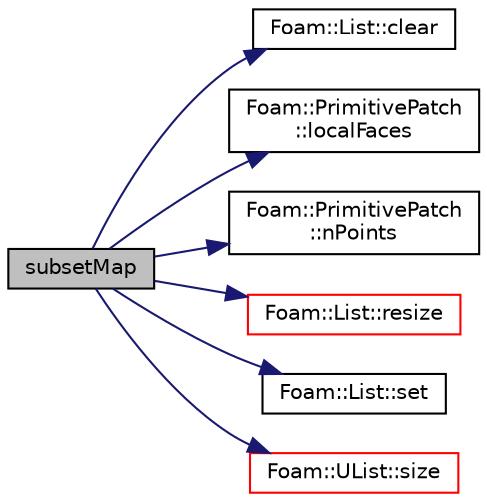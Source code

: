 digraph "subsetMap"
{
  bgcolor="transparent";
  edge [fontname="Helvetica",fontsize="10",labelfontname="Helvetica",labelfontsize="10"];
  node [fontname="Helvetica",fontsize="10",shape=record];
  rankdir="LR";
  Node1 [label="subsetMap",height=0.2,width=0.4,color="black", fillcolor="grey75", style="filled" fontcolor="black"];
  Node1 -> Node2 [color="midnightblue",fontsize="10",style="solid",fontname="Helvetica"];
  Node2 [label="Foam::List::clear",height=0.2,width=0.4,color="black",URL="$classFoam_1_1List.html#ac8bb3912a3ce86b15842e79d0b421204",tooltip="Clear the list, i.e. set size to zero. "];
  Node1 -> Node3 [color="midnightblue",fontsize="10",style="solid",fontname="Helvetica"];
  Node3 [label="Foam::PrimitivePatch\l::localFaces",height=0.2,width=0.4,color="black",URL="$classFoam_1_1PrimitivePatch.html#af5aca3ce69275c80366bc8d5c0584da2",tooltip="Return patch faces addressing into local point list. "];
  Node1 -> Node4 [color="midnightblue",fontsize="10",style="solid",fontname="Helvetica"];
  Node4 [label="Foam::PrimitivePatch\l::nPoints",height=0.2,width=0.4,color="black",URL="$classFoam_1_1PrimitivePatch.html#a9927abeba2c8506177084d644b6e573a",tooltip="Return number of points supporting patch faces. "];
  Node1 -> Node5 [color="midnightblue",fontsize="10",style="solid",fontname="Helvetica"];
  Node5 [label="Foam::List::resize",height=0.2,width=0.4,color="red",URL="$classFoam_1_1List.html#ae697ea15032f01f89988bb8ada677832",tooltip="Adjust allocated size of list. "];
  Node1 -> Node6 [color="midnightblue",fontsize="10",style="solid",fontname="Helvetica"];
  Node6 [label="Foam::List::set",height=0.2,width=0.4,color="black",URL="$classFoam_1_1List.html#a9c583af46074f580ff692170d48899ac",tooltip="A bitSet::set() method for a list of bool. "];
  Node1 -> Node7 [color="midnightblue",fontsize="10",style="solid",fontname="Helvetica"];
  Node7 [label="Foam::UList::size",height=0.2,width=0.4,color="red",URL="$classFoam_1_1UList.html#afee03bfededf699921815b2bf3c41e35",tooltip="Override size to be inconsistent with allocated storage. "];
}
